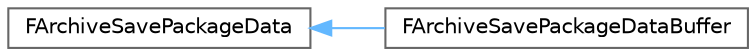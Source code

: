 digraph "Graphical Class Hierarchy"
{
 // INTERACTIVE_SVG=YES
 // LATEX_PDF_SIZE
  bgcolor="transparent";
  edge [fontname=Helvetica,fontsize=10,labelfontname=Helvetica,labelfontsize=10];
  node [fontname=Helvetica,fontsize=10,shape=box,height=0.2,width=0.4];
  rankdir="LR";
  Node0 [id="Node000000",label="FArchiveSavePackageData",height=0.2,width=0.4,color="grey40", fillcolor="white", style="filled",URL="$d6/d2e/structFArchiveSavePackageData.html",tooltip="Holds archive data only relevant for archives used during SavePackage."];
  Node0 -> Node1 [id="edge3032_Node000000_Node000001",dir="back",color="steelblue1",style="solid",tooltip=" "];
  Node1 [id="Node000001",label="FArchiveSavePackageDataBuffer",height=0.2,width=0.4,color="grey40", fillcolor="white", style="filled",URL="$dd/dea/structFArchiveSavePackageDataBuffer.html",tooltip="This is the structure that should be used by most callers of an archive (other than SavePackage which..."];
}
